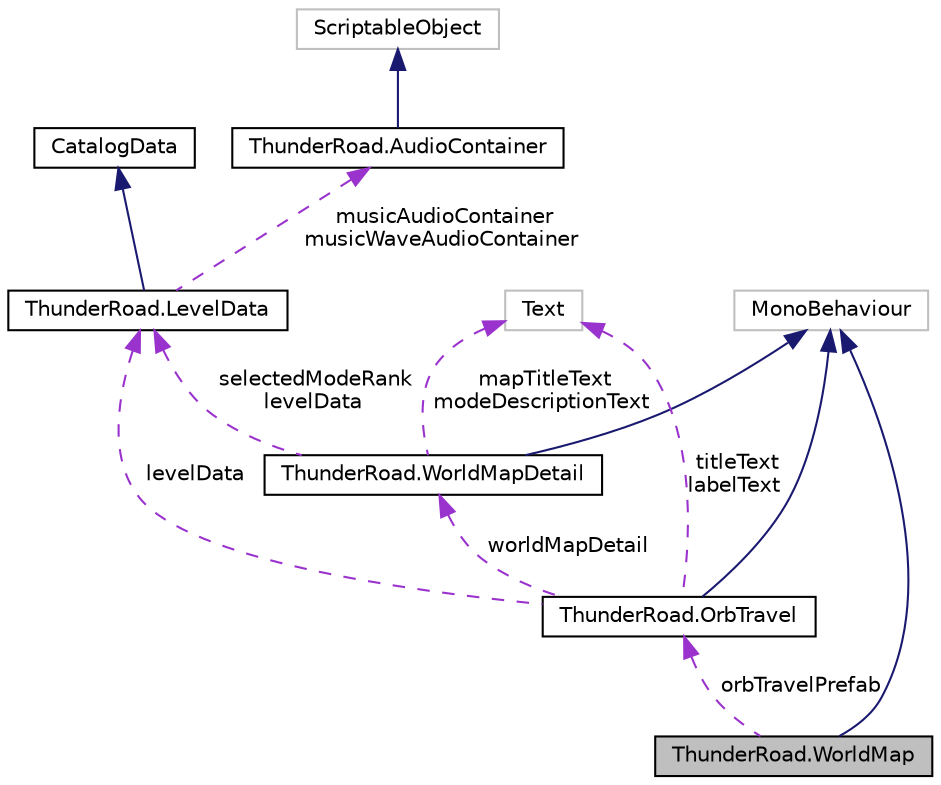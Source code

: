 digraph "ThunderRoad.WorldMap"
{
 // LATEX_PDF_SIZE
  edge [fontname="Helvetica",fontsize="10",labelfontname="Helvetica",labelfontsize="10"];
  node [fontname="Helvetica",fontsize="10",shape=record];
  Node1 [label="ThunderRoad.WorldMap",height=0.2,width=0.4,color="black", fillcolor="grey75", style="filled", fontcolor="black",tooltip="Class WorldMap. Implements the UnityEngine.MonoBehaviour"];
  Node2 -> Node1 [dir="back",color="midnightblue",fontsize="10",style="solid",fontname="Helvetica"];
  Node2 [label="MonoBehaviour",height=0.2,width=0.4,color="grey75", fillcolor="white", style="filled",tooltip=" "];
  Node3 -> Node1 [dir="back",color="darkorchid3",fontsize="10",style="dashed",label=" orbTravelPrefab" ,fontname="Helvetica"];
  Node3 [label="ThunderRoad.OrbTravel",height=0.2,width=0.4,color="black", fillcolor="white", style="filled",URL="$class_thunder_road_1_1_orb_travel.html",tooltip="Class OrbTravel. Implements the UnityEngine.MonoBehaviour"];
  Node2 -> Node3 [dir="back",color="midnightblue",fontsize="10",style="solid",fontname="Helvetica"];
  Node4 -> Node3 [dir="back",color="darkorchid3",fontsize="10",style="dashed",label=" worldMapDetail" ,fontname="Helvetica"];
  Node4 [label="ThunderRoad.WorldMapDetail",height=0.2,width=0.4,color="black", fillcolor="white", style="filled",URL="$class_thunder_road_1_1_world_map_detail.html",tooltip="Class WorldMapDetail. Implements the UnityEngine.MonoBehaviour"];
  Node2 -> Node4 [dir="back",color="midnightblue",fontsize="10",style="solid",fontname="Helvetica"];
  Node5 -> Node4 [dir="back",color="darkorchid3",fontsize="10",style="dashed",label=" selectedModeRank\nlevelData" ,fontname="Helvetica"];
  Node5 [label="ThunderRoad.LevelData",height=0.2,width=0.4,color="black", fillcolor="white", style="filled",URL="$class_thunder_road_1_1_level_data.html",tooltip="Class LevelData. Implements the ThunderRoad.CatalogData"];
  Node6 -> Node5 [dir="back",color="midnightblue",fontsize="10",style="solid",fontname="Helvetica"];
  Node6 [label="CatalogData",height=0.2,width=0.4,color="black", fillcolor="white", style="filled",URL="$class_thunder_road_1_1_catalog_data.html",tooltip="Class CatalogData."];
  Node7 -> Node5 [dir="back",color="darkorchid3",fontsize="10",style="dashed",label=" musicAudioContainer\nmusicWaveAudioContainer" ,fontname="Helvetica"];
  Node7 [label="ThunderRoad.AudioContainer",height=0.2,width=0.4,color="black", fillcolor="white", style="filled",URL="$class_thunder_road_1_1_audio_container.html",tooltip="Class AudioContainer. Implements the UnityEngine.ScriptableObject"];
  Node8 -> Node7 [dir="back",color="midnightblue",fontsize="10",style="solid",fontname="Helvetica"];
  Node8 [label="ScriptableObject",height=0.2,width=0.4,color="grey75", fillcolor="white", style="filled",tooltip=" "];
  Node9 -> Node4 [dir="back",color="darkorchid3",fontsize="10",style="dashed",label=" mapTitleText\nmodeDescriptionText" ,fontname="Helvetica"];
  Node9 [label="Text",height=0.2,width=0.4,color="grey75", fillcolor="white", style="filled",tooltip=" "];
  Node5 -> Node3 [dir="back",color="darkorchid3",fontsize="10",style="dashed",label=" levelData" ,fontname="Helvetica"];
  Node9 -> Node3 [dir="back",color="darkorchid3",fontsize="10",style="dashed",label=" titleText\nlabelText" ,fontname="Helvetica"];
}
